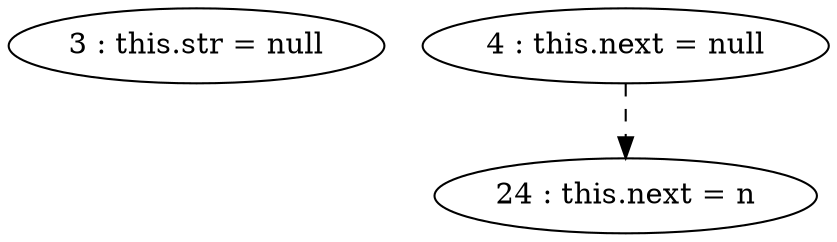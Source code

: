digraph G {
"3 : this.str = null"
"4 : this.next = null"
"4 : this.next = null" -> "24 : this.next = n" [style=dashed]
"24 : this.next = n"
}